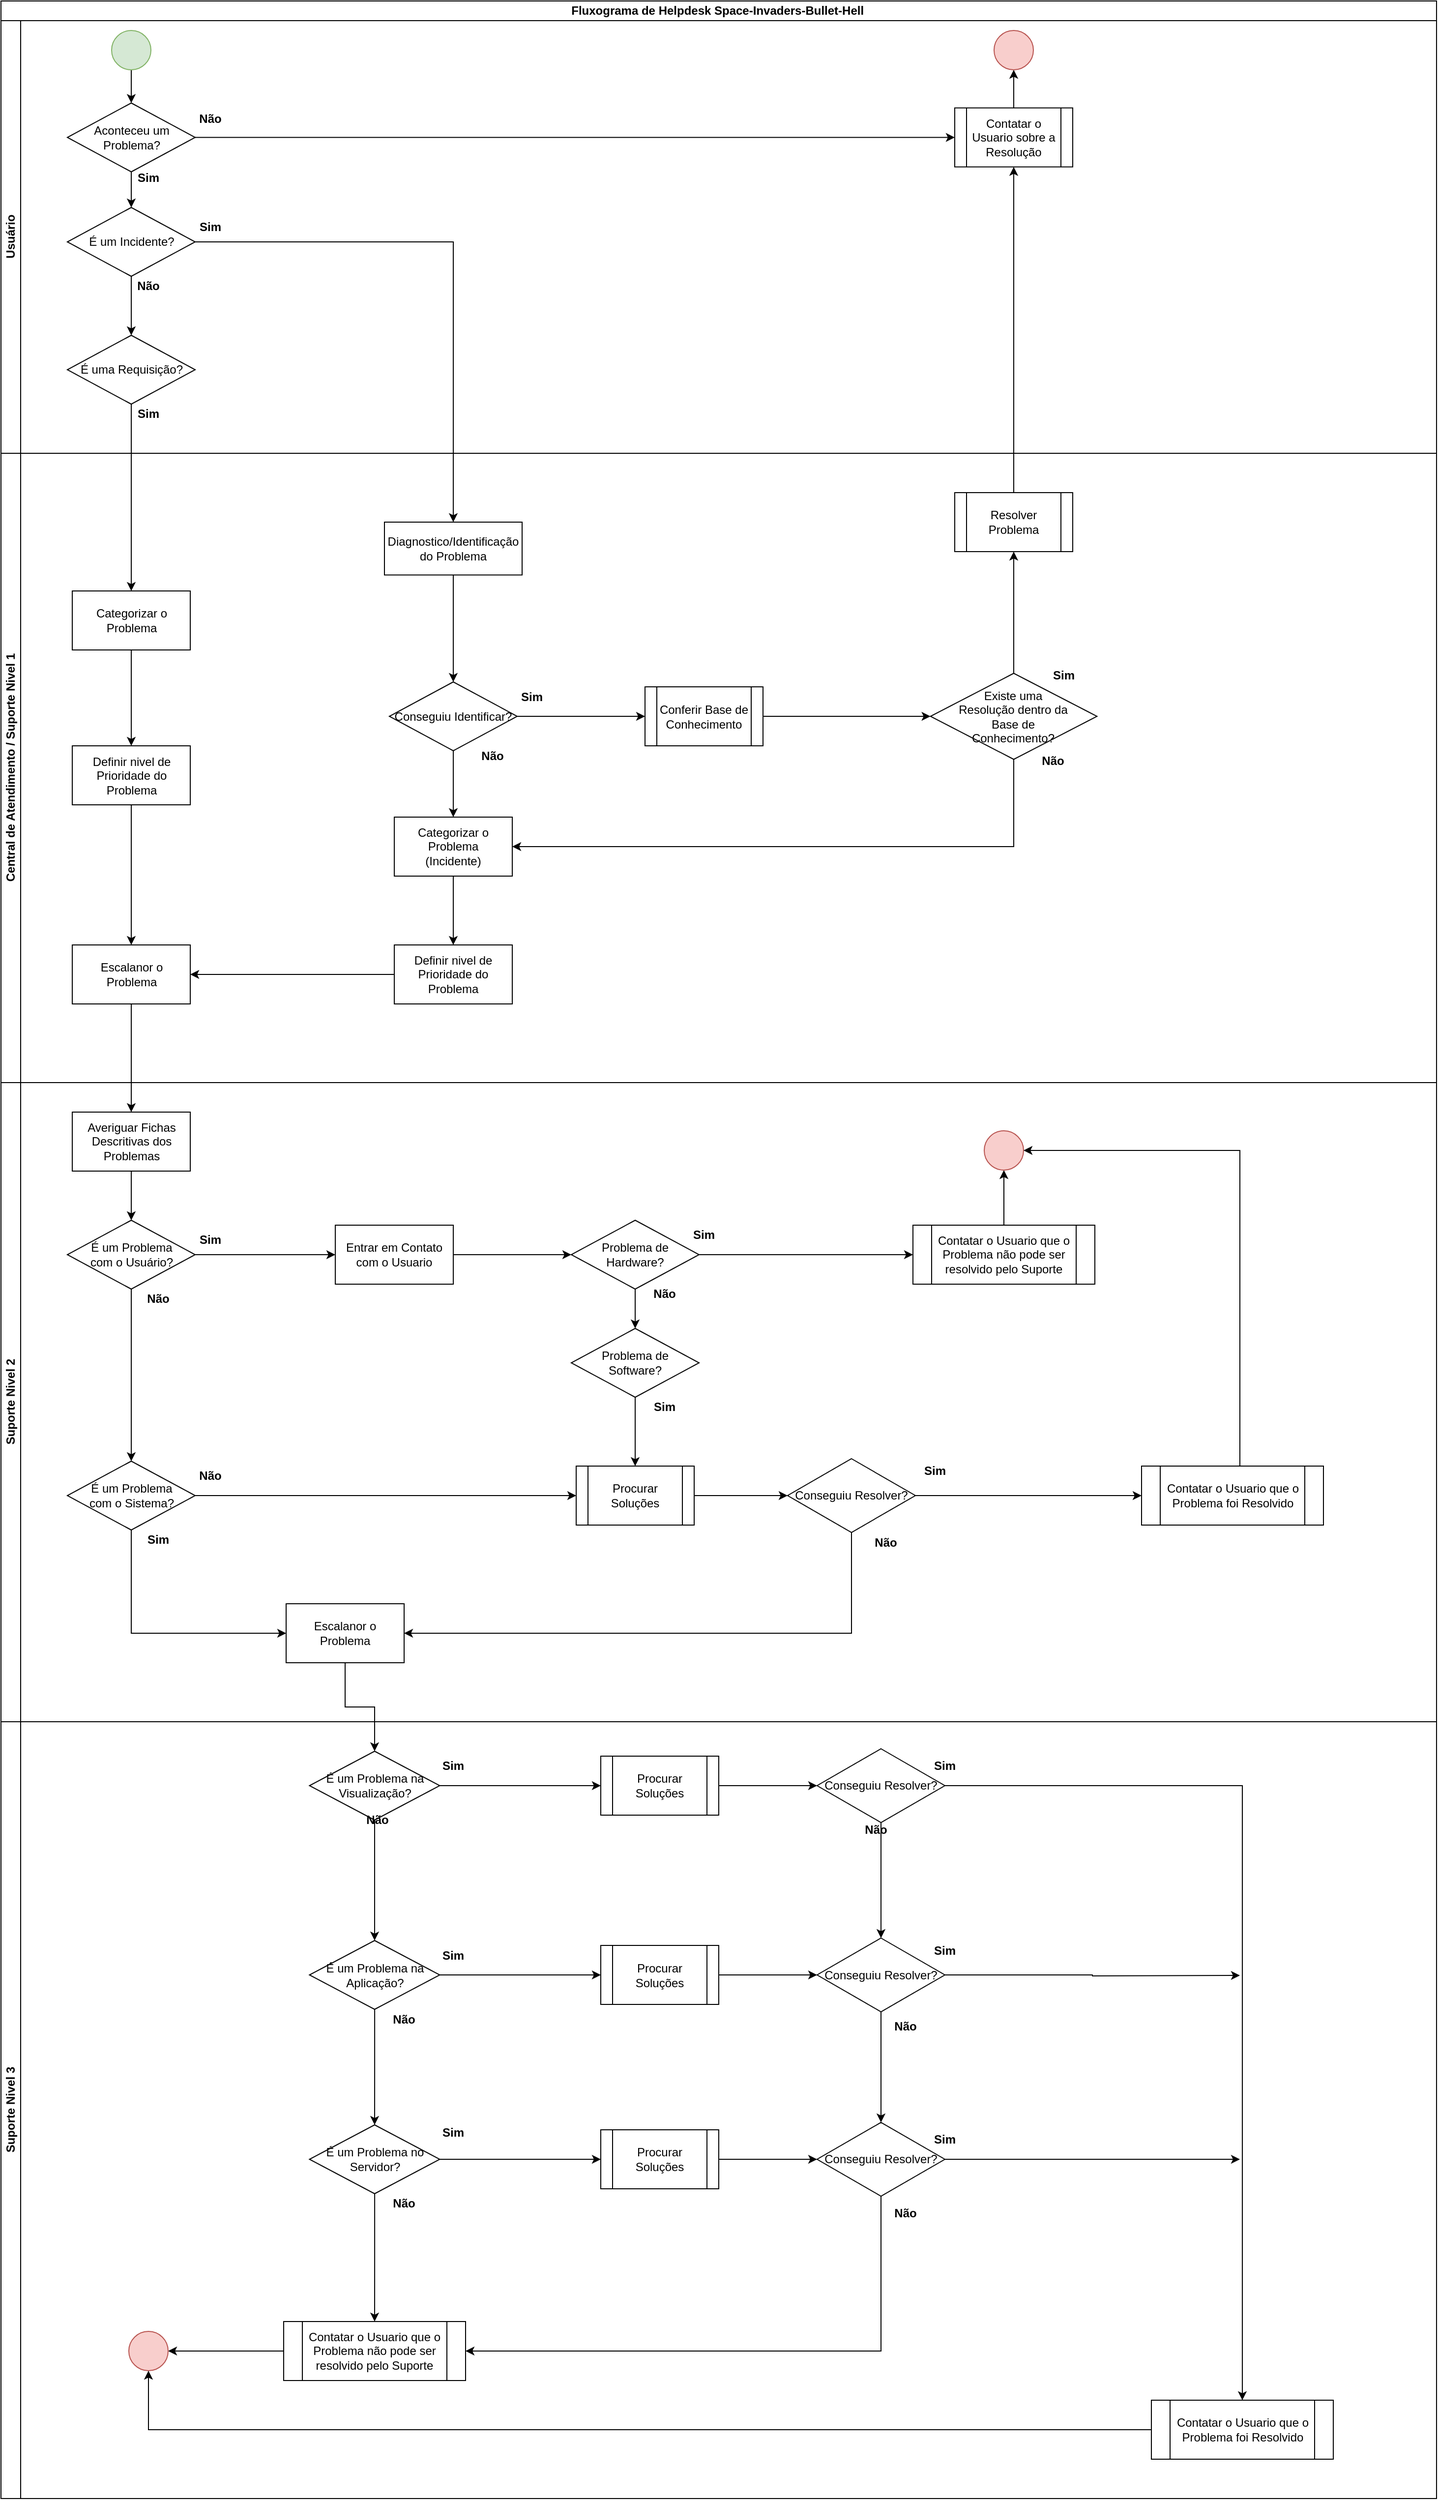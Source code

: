 <mxfile version="14.6.13" type="github">
  <diagram id="Ul5Ot3bxFoBOUtaAG98L" name="Page-1">
    <mxGraphModel dx="1942" dy="984" grid="1" gridSize="10" guides="1" tooltips="1" connect="1" arrows="1" fold="1" page="1" pageScale="1" pageWidth="827" pageHeight="1169" math="0" shadow="0">
      <root>
        <mxCell id="0" />
        <mxCell id="1" parent="0" />
        <mxCell id="HW89lJfSW6W3XiBtcc8C-1" value="Fluxograma de Helpdesk Space-Invaders-Bullet-Hell&amp;nbsp;" style="swimlane;html=1;childLayout=stackLayout;resizeParent=1;resizeParentMax=0;horizontal=1;startSize=20;horizontalStack=0;" parent="1" vertex="1">
          <mxGeometry x="140" y="20" width="1460" height="1750" as="geometry" />
        </mxCell>
        <mxCell id="H0gLCjWkoF_0PNR6tfpx-77" style="edgeStyle=orthogonalEdgeStyle;rounded=0;orthogonalLoop=1;jettySize=auto;html=1;entryX=0.5;entryY=0;entryDx=0;entryDy=0;" edge="1" parent="HW89lJfSW6W3XiBtcc8C-1" source="H0gLCjWkoF_0PNR6tfpx-32" target="H0gLCjWkoF_0PNR6tfpx-42">
          <mxGeometry relative="1" as="geometry" />
        </mxCell>
        <mxCell id="H0gLCjWkoF_0PNR6tfpx-41" value="" style="edgeStyle=orthogonalEdgeStyle;rounded=0;orthogonalLoop=1;jettySize=auto;html=1;" edge="1" parent="HW89lJfSW6W3XiBtcc8C-1" source="H0gLCjWkoF_0PNR6tfpx-30" target="H0gLCjWkoF_0PNR6tfpx-40">
          <mxGeometry relative="1" as="geometry" />
        </mxCell>
        <mxCell id="H0gLCjWkoF_0PNR6tfpx-97" style="edgeStyle=orthogonalEdgeStyle;rounded=0;orthogonalLoop=1;jettySize=auto;html=1;entryX=0.5;entryY=0;entryDx=0;entryDy=0;" edge="1" parent="HW89lJfSW6W3XiBtcc8C-1" source="H0gLCjWkoF_0PNR6tfpx-94" target="H0gLCjWkoF_0PNR6tfpx-98">
          <mxGeometry relative="1" as="geometry">
            <mxPoint x="132.5" y="1180" as="targetPoint" />
          </mxGeometry>
        </mxCell>
        <mxCell id="HW89lJfSW6W3XiBtcc8C-2" value="Usuário" style="swimlane;html=1;startSize=20;horizontal=0;" parent="HW89lJfSW6W3XiBtcc8C-1" vertex="1">
          <mxGeometry y="20" width="1460" height="440" as="geometry">
            <mxRectangle y="20" width="860" height="20" as="alternateBounds" />
          </mxGeometry>
        </mxCell>
        <mxCell id="H0gLCjWkoF_0PNR6tfpx-22" value="&lt;b&gt;Não&lt;/b&gt;" style="text;html=1;strokeColor=none;fillColor=none;align=center;verticalAlign=middle;whiteSpace=wrap;rounded=0;" vertex="1" parent="HW89lJfSW6W3XiBtcc8C-2">
          <mxGeometry x="192.5" y="90" width="40" height="20" as="geometry" />
        </mxCell>
        <mxCell id="H0gLCjWkoF_0PNR6tfpx-26" value="&lt;b&gt;Sim&lt;/b&gt;" style="text;html=1;strokeColor=none;fillColor=none;align=center;verticalAlign=middle;whiteSpace=wrap;rounded=0;" vertex="1" parent="HW89lJfSW6W3XiBtcc8C-2">
          <mxGeometry x="130" y="150" width="40" height="20" as="geometry" />
        </mxCell>
        <mxCell id="H0gLCjWkoF_0PNR6tfpx-31" style="edgeStyle=orthogonalEdgeStyle;rounded=0;orthogonalLoop=1;jettySize=auto;html=1;entryX=0.5;entryY=0;entryDx=0;entryDy=0;" edge="1" parent="HW89lJfSW6W3XiBtcc8C-2" source="H0gLCjWkoF_0PNR6tfpx-28" target="H0gLCjWkoF_0PNR6tfpx-30">
          <mxGeometry relative="1" as="geometry" />
        </mxCell>
        <mxCell id="H0gLCjWkoF_0PNR6tfpx-100" style="edgeStyle=orthogonalEdgeStyle;rounded=0;orthogonalLoop=1;jettySize=auto;html=1;entryX=0;entryY=0.5;entryDx=0;entryDy=0;" edge="1" parent="HW89lJfSW6W3XiBtcc8C-2" source="H0gLCjWkoF_0PNR6tfpx-28" target="H0gLCjWkoF_0PNR6tfpx-99">
          <mxGeometry relative="1" as="geometry" />
        </mxCell>
        <mxCell id="H0gLCjWkoF_0PNR6tfpx-28" value="Aconteceu um Problema?" style="rhombus;whiteSpace=wrap;html=1;" vertex="1" parent="HW89lJfSW6W3XiBtcc8C-2">
          <mxGeometry x="67.5" y="83.75" width="130" height="70" as="geometry" />
        </mxCell>
        <mxCell id="H0gLCjWkoF_0PNR6tfpx-33" style="edgeStyle=orthogonalEdgeStyle;rounded=0;orthogonalLoop=1;jettySize=auto;html=1;entryX=0.5;entryY=0;entryDx=0;entryDy=0;" edge="1" parent="HW89lJfSW6W3XiBtcc8C-2" source="H0gLCjWkoF_0PNR6tfpx-30" target="H0gLCjWkoF_0PNR6tfpx-32">
          <mxGeometry relative="1" as="geometry" />
        </mxCell>
        <mxCell id="H0gLCjWkoF_0PNR6tfpx-30" value="É um Incidente?" style="rhombus;whiteSpace=wrap;html=1;" vertex="1" parent="HW89lJfSW6W3XiBtcc8C-2">
          <mxGeometry x="67.5" y="190" width="130" height="70" as="geometry" />
        </mxCell>
        <mxCell id="H0gLCjWkoF_0PNR6tfpx-32" value="É uma Requisição?" style="rhombus;whiteSpace=wrap;html=1;" vertex="1" parent="HW89lJfSW6W3XiBtcc8C-2">
          <mxGeometry x="67.5" y="320" width="130" height="70" as="geometry" />
        </mxCell>
        <mxCell id="H0gLCjWkoF_0PNR6tfpx-44" value="&lt;b&gt;Sim&lt;/b&gt;" style="text;html=1;strokeColor=none;fillColor=none;align=center;verticalAlign=middle;whiteSpace=wrap;rounded=0;" vertex="1" parent="HW89lJfSW6W3XiBtcc8C-2">
          <mxGeometry x="192.5" y="200" width="40" height="20" as="geometry" />
        </mxCell>
        <mxCell id="H0gLCjWkoF_0PNR6tfpx-60" value="&lt;b&gt;Sim&lt;/b&gt;" style="text;html=1;strokeColor=none;fillColor=none;align=center;verticalAlign=middle;whiteSpace=wrap;rounded=0;" vertex="1" parent="HW89lJfSW6W3XiBtcc8C-2">
          <mxGeometry x="130" y="390" width="40" height="20" as="geometry" />
        </mxCell>
        <mxCell id="H0gLCjWkoF_0PNR6tfpx-61" value="&lt;b&gt;Não&lt;/b&gt;" style="text;html=1;strokeColor=none;fillColor=none;align=center;verticalAlign=middle;whiteSpace=wrap;rounded=0;" vertex="1" parent="HW89lJfSW6W3XiBtcc8C-2">
          <mxGeometry x="130" y="260" width="40" height="20" as="geometry" />
        </mxCell>
        <mxCell id="H0gLCjWkoF_0PNR6tfpx-183" style="edgeStyle=orthogonalEdgeStyle;rounded=0;orthogonalLoop=1;jettySize=auto;html=1;entryX=0.5;entryY=1;entryDx=0;entryDy=0;" edge="1" parent="HW89lJfSW6W3XiBtcc8C-2" source="H0gLCjWkoF_0PNR6tfpx-99" target="H0gLCjWkoF_0PNR6tfpx-107">
          <mxGeometry relative="1" as="geometry" />
        </mxCell>
        <mxCell id="H0gLCjWkoF_0PNR6tfpx-99" value="Contatar o Usuario sobre a Resolução" style="shape=process;whiteSpace=wrap;html=1;backgroundOutline=1;" vertex="1" parent="HW89lJfSW6W3XiBtcc8C-2">
          <mxGeometry x="970" y="88.75" width="120" height="60" as="geometry" />
        </mxCell>
        <mxCell id="H0gLCjWkoF_0PNR6tfpx-106" style="edgeStyle=orthogonalEdgeStyle;rounded=0;orthogonalLoop=1;jettySize=auto;html=1;entryX=0.5;entryY=0;entryDx=0;entryDy=0;" edge="1" parent="HW89lJfSW6W3XiBtcc8C-2" source="H0gLCjWkoF_0PNR6tfpx-105" target="H0gLCjWkoF_0PNR6tfpx-28">
          <mxGeometry relative="1" as="geometry" />
        </mxCell>
        <mxCell id="H0gLCjWkoF_0PNR6tfpx-105" value="" style="ellipse;whiteSpace=wrap;html=1;aspect=fixed;fillColor=#d5e8d4;strokeColor=#82b366;" vertex="1" parent="HW89lJfSW6W3XiBtcc8C-2">
          <mxGeometry x="112.5" y="10" width="40" height="40" as="geometry" />
        </mxCell>
        <mxCell id="H0gLCjWkoF_0PNR6tfpx-107" value="" style="ellipse;whiteSpace=wrap;html=1;aspect=fixed;fillColor=#f8cecc;strokeColor=#b85450;" vertex="1" parent="HW89lJfSW6W3XiBtcc8C-2">
          <mxGeometry x="1010" y="10" width="40" height="40" as="geometry" />
        </mxCell>
        <mxCell id="HW89lJfSW6W3XiBtcc8C-3" value="Central de Atendimento / Suporte Nivel 1" style="swimlane;html=1;startSize=20;horizontal=0;" parent="HW89lJfSW6W3XiBtcc8C-1" vertex="1">
          <mxGeometry y="460" width="1460" height="640" as="geometry" />
        </mxCell>
        <mxCell id="H0gLCjWkoF_0PNR6tfpx-87" style="edgeStyle=orthogonalEdgeStyle;rounded=0;orthogonalLoop=1;jettySize=auto;html=1;entryX=0.5;entryY=0;entryDx=0;entryDy=0;" edge="1" parent="HW89lJfSW6W3XiBtcc8C-3" source="H0gLCjWkoF_0PNR6tfpx-65" target="H0gLCjWkoF_0PNR6tfpx-86">
          <mxGeometry relative="1" as="geometry" />
        </mxCell>
        <mxCell id="H0gLCjWkoF_0PNR6tfpx-65" value="Conseguiu Identificar?" style="rhombus;whiteSpace=wrap;html=1;" vertex="1" parent="HW89lJfSW6W3XiBtcc8C-3">
          <mxGeometry x="395" y="232.5" width="130" height="70" as="geometry" />
        </mxCell>
        <mxCell id="H0gLCjWkoF_0PNR6tfpx-42" value="Categorizar o Problema&lt;br&gt;" style="whiteSpace=wrap;html=1;" vertex="1" parent="HW89lJfSW6W3XiBtcc8C-3">
          <mxGeometry x="72.5" y="140" width="120" height="60" as="geometry" />
        </mxCell>
        <mxCell id="H0gLCjWkoF_0PNR6tfpx-79" style="edgeStyle=orthogonalEdgeStyle;rounded=0;orthogonalLoop=1;jettySize=auto;html=1;entryX=0.5;entryY=0;entryDx=0;entryDy=0;" edge="1" parent="HW89lJfSW6W3XiBtcc8C-3" source="H0gLCjWkoF_0PNR6tfpx-40" target="H0gLCjWkoF_0PNR6tfpx-65">
          <mxGeometry relative="1" as="geometry" />
        </mxCell>
        <mxCell id="H0gLCjWkoF_0PNR6tfpx-40" value="Diagnostico/Identificação do Problema&lt;br&gt;" style="whiteSpace=wrap;html=1;" vertex="1" parent="HW89lJfSW6W3XiBtcc8C-3">
          <mxGeometry x="390" y="70" width="140" height="53.75" as="geometry" />
        </mxCell>
        <mxCell id="H0gLCjWkoF_0PNR6tfpx-83" style="edgeStyle=orthogonalEdgeStyle;rounded=0;orthogonalLoop=1;jettySize=auto;html=1;entryX=0.5;entryY=1;entryDx=0;entryDy=0;" edge="1" parent="HW89lJfSW6W3XiBtcc8C-3" source="H0gLCjWkoF_0PNR6tfpx-73" target="H0gLCjWkoF_0PNR6tfpx-81">
          <mxGeometry relative="1" as="geometry" />
        </mxCell>
        <mxCell id="H0gLCjWkoF_0PNR6tfpx-263" style="edgeStyle=orthogonalEdgeStyle;rounded=0;orthogonalLoop=1;jettySize=auto;html=1;entryX=1;entryY=0.5;entryDx=0;entryDy=0;" edge="1" parent="HW89lJfSW6W3XiBtcc8C-3" source="H0gLCjWkoF_0PNR6tfpx-73" target="H0gLCjWkoF_0PNR6tfpx-86">
          <mxGeometry relative="1" as="geometry">
            <Array as="points">
              <mxPoint x="1030" y="400" />
            </Array>
          </mxGeometry>
        </mxCell>
        <mxCell id="H0gLCjWkoF_0PNR6tfpx-73" value="Existe uma &lt;br&gt;Resolução dentro da&lt;br&gt;Base de &lt;br&gt;Conhecimento?" style="rhombus;whiteSpace=wrap;html=1;" vertex="1" parent="HW89lJfSW6W3XiBtcc8C-3">
          <mxGeometry x="945.32" y="223.75" width="169.37" height="87.5" as="geometry" />
        </mxCell>
        <mxCell id="H0gLCjWkoF_0PNR6tfpx-80" style="edgeStyle=orthogonalEdgeStyle;rounded=0;orthogonalLoop=1;jettySize=auto;html=1;entryX=0;entryY=0.5;entryDx=0;entryDy=0;" edge="1" parent="HW89lJfSW6W3XiBtcc8C-3" source="H0gLCjWkoF_0PNR6tfpx-71" target="H0gLCjWkoF_0PNR6tfpx-73">
          <mxGeometry relative="1" as="geometry" />
        </mxCell>
        <mxCell id="H0gLCjWkoF_0PNR6tfpx-71" value="Conferir Base de Conhecimento" style="shape=process;whiteSpace=wrap;html=1;backgroundOutline=1;" vertex="1" parent="HW89lJfSW6W3XiBtcc8C-3">
          <mxGeometry x="655" y="237.5" width="120" height="60" as="geometry" />
        </mxCell>
        <mxCell id="H0gLCjWkoF_0PNR6tfpx-68" style="edgeStyle=orthogonalEdgeStyle;rounded=0;orthogonalLoop=1;jettySize=auto;html=1;entryX=0;entryY=0.5;entryDx=0;entryDy=0;" edge="1" parent="HW89lJfSW6W3XiBtcc8C-3" source="H0gLCjWkoF_0PNR6tfpx-65" target="H0gLCjWkoF_0PNR6tfpx-71">
          <mxGeometry relative="1" as="geometry">
            <mxPoint x="690" y="-235" as="targetPoint" />
          </mxGeometry>
        </mxCell>
        <mxCell id="H0gLCjWkoF_0PNR6tfpx-75" value="&lt;b&gt;Sim&lt;/b&gt;" style="text;html=1;strokeColor=none;fillColor=none;align=center;verticalAlign=middle;whiteSpace=wrap;rounded=0;" vertex="1" parent="HW89lJfSW6W3XiBtcc8C-3">
          <mxGeometry x="1061" y="216.25" width="40" height="20" as="geometry" />
        </mxCell>
        <mxCell id="H0gLCjWkoF_0PNR6tfpx-67" value="&lt;b&gt;Não&lt;/b&gt;" style="text;html=1;strokeColor=none;fillColor=none;align=center;verticalAlign=middle;whiteSpace=wrap;rounded=0;" vertex="1" parent="HW89lJfSW6W3XiBtcc8C-3">
          <mxGeometry x="480" y="297.5" width="40" height="20" as="geometry" />
        </mxCell>
        <mxCell id="H0gLCjWkoF_0PNR6tfpx-66" value="&lt;b&gt;Sim&lt;/b&gt;" style="text;html=1;strokeColor=none;fillColor=none;align=center;verticalAlign=middle;whiteSpace=wrap;rounded=0;" vertex="1" parent="HW89lJfSW6W3XiBtcc8C-3">
          <mxGeometry x="520" y="237.5" width="40" height="20" as="geometry" />
        </mxCell>
        <mxCell id="H0gLCjWkoF_0PNR6tfpx-81" value="Resolver Problema" style="shape=process;whiteSpace=wrap;html=1;backgroundOutline=1;" vertex="1" parent="HW89lJfSW6W3XiBtcc8C-3">
          <mxGeometry x="970" y="40" width="120" height="60" as="geometry" />
        </mxCell>
        <mxCell id="H0gLCjWkoF_0PNR6tfpx-93" style="edgeStyle=orthogonalEdgeStyle;rounded=0;orthogonalLoop=1;jettySize=auto;html=1;entryX=0.5;entryY=0;entryDx=0;entryDy=0;" edge="1" parent="HW89lJfSW6W3XiBtcc8C-3" source="H0gLCjWkoF_0PNR6tfpx-86" target="H0gLCjWkoF_0PNR6tfpx-92">
          <mxGeometry relative="1" as="geometry" />
        </mxCell>
        <mxCell id="H0gLCjWkoF_0PNR6tfpx-86" value="Categorizar o Problema&lt;br&gt;(Incidente)" style="whiteSpace=wrap;html=1;" vertex="1" parent="HW89lJfSW6W3XiBtcc8C-3">
          <mxGeometry x="400" y="370" width="120" height="60" as="geometry" />
        </mxCell>
        <mxCell id="H0gLCjWkoF_0PNR6tfpx-89" value="&lt;b&gt;Não&lt;/b&gt;" style="text;html=1;strokeColor=none;fillColor=none;align=center;verticalAlign=middle;whiteSpace=wrap;rounded=0;" vertex="1" parent="HW89lJfSW6W3XiBtcc8C-3">
          <mxGeometry x="1050" y="302.5" width="40" height="20" as="geometry" />
        </mxCell>
        <mxCell id="H0gLCjWkoF_0PNR6tfpx-96" style="edgeStyle=orthogonalEdgeStyle;rounded=0;orthogonalLoop=1;jettySize=auto;html=1;entryX=1;entryY=0.5;entryDx=0;entryDy=0;" edge="1" parent="HW89lJfSW6W3XiBtcc8C-3" source="H0gLCjWkoF_0PNR6tfpx-92" target="H0gLCjWkoF_0PNR6tfpx-94">
          <mxGeometry relative="1" as="geometry" />
        </mxCell>
        <mxCell id="H0gLCjWkoF_0PNR6tfpx-92" value="Definir nivel de Prioridade do Problema" style="whiteSpace=wrap;html=1;" vertex="1" parent="HW89lJfSW6W3XiBtcc8C-3">
          <mxGeometry x="400" y="500" width="120" height="60" as="geometry" />
        </mxCell>
        <mxCell id="H0gLCjWkoF_0PNR6tfpx-94" value="Escalanor o Problema" style="whiteSpace=wrap;html=1;" vertex="1" parent="HW89lJfSW6W3XiBtcc8C-3">
          <mxGeometry x="72.5" y="500" width="120" height="60" as="geometry" />
        </mxCell>
        <mxCell id="H0gLCjWkoF_0PNR6tfpx-90" value="Definir nivel de Prioridade do Problema" style="whiteSpace=wrap;html=1;" vertex="1" parent="HW89lJfSW6W3XiBtcc8C-3">
          <mxGeometry x="72.5" y="297.5" width="120" height="60" as="geometry" />
        </mxCell>
        <mxCell id="H0gLCjWkoF_0PNR6tfpx-91" value="" style="edgeStyle=orthogonalEdgeStyle;rounded=0;orthogonalLoop=1;jettySize=auto;html=1;" edge="1" parent="HW89lJfSW6W3XiBtcc8C-3" source="H0gLCjWkoF_0PNR6tfpx-42" target="H0gLCjWkoF_0PNR6tfpx-90">
          <mxGeometry relative="1" as="geometry" />
        </mxCell>
        <mxCell id="H0gLCjWkoF_0PNR6tfpx-95" style="edgeStyle=orthogonalEdgeStyle;rounded=0;orthogonalLoop=1;jettySize=auto;html=1;entryX=0.5;entryY=0;entryDx=0;entryDy=0;" edge="1" parent="HW89lJfSW6W3XiBtcc8C-3" source="H0gLCjWkoF_0PNR6tfpx-90" target="H0gLCjWkoF_0PNR6tfpx-94">
          <mxGeometry relative="1" as="geometry" />
        </mxCell>
        <mxCell id="HW89lJfSW6W3XiBtcc8C-4" value="Suporte Nivel 2" style="swimlane;html=1;startSize=20;horizontal=0;" parent="HW89lJfSW6W3XiBtcc8C-1" vertex="1">
          <mxGeometry y="1100" width="1460" height="650" as="geometry" />
        </mxCell>
        <mxCell id="H0gLCjWkoF_0PNR6tfpx-109" style="edgeStyle=orthogonalEdgeStyle;rounded=0;orthogonalLoop=1;jettySize=auto;html=1;entryX=0.5;entryY=0;entryDx=0;entryDy=0;" edge="1" parent="HW89lJfSW6W3XiBtcc8C-4" source="H0gLCjWkoF_0PNR6tfpx-98" target="H0gLCjWkoF_0PNR6tfpx-108">
          <mxGeometry relative="1" as="geometry" />
        </mxCell>
        <mxCell id="H0gLCjWkoF_0PNR6tfpx-98" value="Averiguar Fichas Descritivas dos Problemas" style="whiteSpace=wrap;html=1;" vertex="1" parent="HW89lJfSW6W3XiBtcc8C-4">
          <mxGeometry x="72.5" y="30" width="120" height="60" as="geometry" />
        </mxCell>
        <mxCell id="H0gLCjWkoF_0PNR6tfpx-111" style="edgeStyle=orthogonalEdgeStyle;rounded=0;orthogonalLoop=1;jettySize=auto;html=1;" edge="1" parent="HW89lJfSW6W3XiBtcc8C-4" source="H0gLCjWkoF_0PNR6tfpx-108" target="H0gLCjWkoF_0PNR6tfpx-110">
          <mxGeometry relative="1" as="geometry" />
        </mxCell>
        <mxCell id="H0gLCjWkoF_0PNR6tfpx-108" value="É um Problema &lt;br&gt;com o Usuário?" style="rhombus;whiteSpace=wrap;html=1;" vertex="1" parent="HW89lJfSW6W3XiBtcc8C-4">
          <mxGeometry x="67.5" y="140" width="130" height="70" as="geometry" />
        </mxCell>
        <mxCell id="H0gLCjWkoF_0PNR6tfpx-164" style="edgeStyle=orthogonalEdgeStyle;rounded=0;orthogonalLoop=1;jettySize=auto;html=1;entryX=0;entryY=0.5;entryDx=0;entryDy=0;" edge="1" parent="HW89lJfSW6W3XiBtcc8C-4" source="H0gLCjWkoF_0PNR6tfpx-110" target="H0gLCjWkoF_0PNR6tfpx-159">
          <mxGeometry relative="1" as="geometry">
            <Array as="points">
              <mxPoint x="133" y="560" />
            </Array>
          </mxGeometry>
        </mxCell>
        <mxCell id="H0gLCjWkoF_0PNR6tfpx-165" style="edgeStyle=orthogonalEdgeStyle;rounded=0;orthogonalLoop=1;jettySize=auto;html=1;entryX=0;entryY=0.5;entryDx=0;entryDy=0;" edge="1" parent="HW89lJfSW6W3XiBtcc8C-4" source="H0gLCjWkoF_0PNR6tfpx-110" target="H0gLCjWkoF_0PNR6tfpx-152">
          <mxGeometry relative="1" as="geometry" />
        </mxCell>
        <mxCell id="H0gLCjWkoF_0PNR6tfpx-110" value="É um Problema &lt;br&gt;com o Sistema?" style="rhombus;whiteSpace=wrap;html=1;" vertex="1" parent="HW89lJfSW6W3XiBtcc8C-4">
          <mxGeometry x="67.5" y="385" width="130" height="70" as="geometry" />
        </mxCell>
        <mxCell id="H0gLCjWkoF_0PNR6tfpx-112" value="&lt;b&gt;Não&lt;/b&gt;" style="text;html=1;strokeColor=none;fillColor=none;align=center;verticalAlign=middle;whiteSpace=wrap;rounded=0;" vertex="1" parent="HW89lJfSW6W3XiBtcc8C-4">
          <mxGeometry x="140" y="210" width="40" height="20" as="geometry" />
        </mxCell>
        <mxCell id="H0gLCjWkoF_0PNR6tfpx-115" value="&lt;b&gt;Sim&lt;/b&gt;" style="text;html=1;strokeColor=none;fillColor=none;align=center;verticalAlign=middle;whiteSpace=wrap;rounded=0;" vertex="1" parent="HW89lJfSW6W3XiBtcc8C-4">
          <mxGeometry x="192.5" y="150" width="40" height="20" as="geometry" />
        </mxCell>
        <mxCell id="H0gLCjWkoF_0PNR6tfpx-147" style="edgeStyle=orthogonalEdgeStyle;rounded=0;orthogonalLoop=1;jettySize=auto;html=1;" edge="1" parent="HW89lJfSW6W3XiBtcc8C-4" source="H0gLCjWkoF_0PNR6tfpx-123" target="H0gLCjWkoF_0PNR6tfpx-146">
          <mxGeometry relative="1" as="geometry" />
        </mxCell>
        <mxCell id="H0gLCjWkoF_0PNR6tfpx-123" value="Problema de Hardware?" style="rhombus;whiteSpace=wrap;html=1;" vertex="1" parent="HW89lJfSW6W3XiBtcc8C-4">
          <mxGeometry x="580" y="140" width="130" height="70" as="geometry" />
        </mxCell>
        <mxCell id="H0gLCjWkoF_0PNR6tfpx-137" value="&lt;b&gt;Sim&lt;/b&gt;" style="text;html=1;strokeColor=none;fillColor=none;align=center;verticalAlign=middle;whiteSpace=wrap;rounded=0;" vertex="1" parent="HW89lJfSW6W3XiBtcc8C-4">
          <mxGeometry x="695" y="145" width="40" height="20" as="geometry" />
        </mxCell>
        <mxCell id="H0gLCjWkoF_0PNR6tfpx-138" style="edgeStyle=orthogonalEdgeStyle;rounded=0;orthogonalLoop=1;jettySize=auto;html=1;entryX=0;entryY=0.5;entryDx=0;entryDy=0;" edge="1" parent="HW89lJfSW6W3XiBtcc8C-4" source="H0gLCjWkoF_0PNR6tfpx-123" target="H0gLCjWkoF_0PNR6tfpx-140">
          <mxGeometry relative="1" as="geometry">
            <mxPoint x="650.0" y="175.0" as="targetPoint" />
          </mxGeometry>
        </mxCell>
        <mxCell id="H0gLCjWkoF_0PNR6tfpx-179" style="edgeStyle=orthogonalEdgeStyle;rounded=0;orthogonalLoop=1;jettySize=auto;html=1;entryX=0.5;entryY=1;entryDx=0;entryDy=0;" edge="1" parent="HW89lJfSW6W3XiBtcc8C-4" source="H0gLCjWkoF_0PNR6tfpx-140" target="H0gLCjWkoF_0PNR6tfpx-142">
          <mxGeometry relative="1" as="geometry" />
        </mxCell>
        <mxCell id="H0gLCjWkoF_0PNR6tfpx-140" value="&lt;span&gt;Contatar o Usuario que o Problema não pode ser resolvido pelo Suporte&lt;/span&gt;" style="shape=process;whiteSpace=wrap;html=1;backgroundOutline=1;" vertex="1" parent="HW89lJfSW6W3XiBtcc8C-4">
          <mxGeometry x="927.5" y="145" width="185" height="60" as="geometry" />
        </mxCell>
        <mxCell id="H0gLCjWkoF_0PNR6tfpx-142" value="" style="ellipse;whiteSpace=wrap;html=1;aspect=fixed;fillColor=#f8cecc;strokeColor=#b85450;" vertex="1" parent="HW89lJfSW6W3XiBtcc8C-4">
          <mxGeometry x="1000" y="49" width="40" height="40" as="geometry" />
        </mxCell>
        <mxCell id="H0gLCjWkoF_0PNR6tfpx-153" style="edgeStyle=orthogonalEdgeStyle;rounded=0;orthogonalLoop=1;jettySize=auto;html=1;" edge="1" parent="HW89lJfSW6W3XiBtcc8C-4" source="H0gLCjWkoF_0PNR6tfpx-146" target="H0gLCjWkoF_0PNR6tfpx-152">
          <mxGeometry relative="1" as="geometry" />
        </mxCell>
        <mxCell id="H0gLCjWkoF_0PNR6tfpx-146" value="Problema de &lt;br&gt;Software?" style="rhombus;whiteSpace=wrap;html=1;" vertex="1" parent="HW89lJfSW6W3XiBtcc8C-4">
          <mxGeometry x="580" y="250" width="130" height="70" as="geometry" />
        </mxCell>
        <mxCell id="H0gLCjWkoF_0PNR6tfpx-148" value="&lt;b&gt;Não&lt;/b&gt;" style="text;html=1;strokeColor=none;fillColor=none;align=center;verticalAlign=middle;whiteSpace=wrap;rounded=0;" vertex="1" parent="HW89lJfSW6W3XiBtcc8C-4">
          <mxGeometry x="655" y="205" width="40" height="20" as="geometry" />
        </mxCell>
        <mxCell id="H0gLCjWkoF_0PNR6tfpx-149" value="&lt;b&gt;Sim&lt;/b&gt;" style="text;html=1;strokeColor=none;fillColor=none;align=center;verticalAlign=middle;whiteSpace=wrap;rounded=0;" vertex="1" parent="HW89lJfSW6W3XiBtcc8C-4">
          <mxGeometry x="655" y="320" width="40" height="20" as="geometry" />
        </mxCell>
        <mxCell id="H0gLCjWkoF_0PNR6tfpx-155" style="edgeStyle=orthogonalEdgeStyle;rounded=0;orthogonalLoop=1;jettySize=auto;html=1;entryX=0;entryY=0.5;entryDx=0;entryDy=0;" edge="1" parent="HW89lJfSW6W3XiBtcc8C-4" source="H0gLCjWkoF_0PNR6tfpx-152" target="H0gLCjWkoF_0PNR6tfpx-154">
          <mxGeometry relative="1" as="geometry" />
        </mxCell>
        <mxCell id="H0gLCjWkoF_0PNR6tfpx-152" value="Procurar Soluções" style="shape=process;whiteSpace=wrap;html=1;backgroundOutline=1;" vertex="1" parent="HW89lJfSW6W3XiBtcc8C-4">
          <mxGeometry x="585" y="390" width="120" height="60" as="geometry" />
        </mxCell>
        <mxCell id="H0gLCjWkoF_0PNR6tfpx-161" style="edgeStyle=orthogonalEdgeStyle;rounded=0;orthogonalLoop=1;jettySize=auto;html=1;entryX=1;entryY=0.5;entryDx=0;entryDy=0;" edge="1" parent="HW89lJfSW6W3XiBtcc8C-4" source="H0gLCjWkoF_0PNR6tfpx-154" target="H0gLCjWkoF_0PNR6tfpx-159">
          <mxGeometry relative="1" as="geometry">
            <Array as="points">
              <mxPoint x="865" y="560" />
            </Array>
          </mxGeometry>
        </mxCell>
        <mxCell id="H0gLCjWkoF_0PNR6tfpx-265" style="edgeStyle=orthogonalEdgeStyle;rounded=0;orthogonalLoop=1;jettySize=auto;html=1;entryX=0;entryY=0.5;entryDx=0;entryDy=0;" edge="1" parent="HW89lJfSW6W3XiBtcc8C-4" source="H0gLCjWkoF_0PNR6tfpx-154" target="H0gLCjWkoF_0PNR6tfpx-264">
          <mxGeometry relative="1" as="geometry" />
        </mxCell>
        <mxCell id="H0gLCjWkoF_0PNR6tfpx-154" value="Conseguiu Resolver?" style="rhombus;whiteSpace=wrap;html=1;" vertex="1" parent="HW89lJfSW6W3XiBtcc8C-4">
          <mxGeometry x="800" y="382.5" width="130" height="75" as="geometry" />
        </mxCell>
        <mxCell id="H0gLCjWkoF_0PNR6tfpx-156" value="&lt;b&gt;Não&lt;/b&gt;" style="text;html=1;strokeColor=none;fillColor=none;align=center;verticalAlign=middle;whiteSpace=wrap;rounded=0;" vertex="1" parent="HW89lJfSW6W3XiBtcc8C-4">
          <mxGeometry x="880" y="457.5" width="40" height="20" as="geometry" />
        </mxCell>
        <mxCell id="H0gLCjWkoF_0PNR6tfpx-157" value="&lt;b&gt;Sim&lt;/b&gt;" style="text;html=1;strokeColor=none;fillColor=none;align=center;verticalAlign=middle;whiteSpace=wrap;rounded=0;" vertex="1" parent="HW89lJfSW6W3XiBtcc8C-4">
          <mxGeometry x="930" y="385" width="40" height="20" as="geometry" />
        </mxCell>
        <mxCell id="H0gLCjWkoF_0PNR6tfpx-159" value="Escalanor o Problema" style="whiteSpace=wrap;html=1;" vertex="1" parent="HW89lJfSW6W3XiBtcc8C-4">
          <mxGeometry x="290" y="530" width="120" height="60" as="geometry" />
        </mxCell>
        <mxCell id="H0gLCjWkoF_0PNR6tfpx-163" value="&lt;b&gt;Sim&lt;/b&gt;" style="text;html=1;strokeColor=none;fillColor=none;align=center;verticalAlign=middle;whiteSpace=wrap;rounded=0;" vertex="1" parent="HW89lJfSW6W3XiBtcc8C-4">
          <mxGeometry x="140" y="455" width="40" height="20" as="geometry" />
        </mxCell>
        <mxCell id="H0gLCjWkoF_0PNR6tfpx-166" value="&lt;b&gt;Não&lt;/b&gt;" style="text;html=1;strokeColor=none;fillColor=none;align=center;verticalAlign=middle;whiteSpace=wrap;rounded=0;" vertex="1" parent="HW89lJfSW6W3XiBtcc8C-4">
          <mxGeometry x="192.5" y="390" width="40" height="20" as="geometry" />
        </mxCell>
        <mxCell id="H0gLCjWkoF_0PNR6tfpx-113" value="Entrar em Contato&lt;br&gt;com o Usuario" style="whiteSpace=wrap;html=1;" vertex="1" parent="HW89lJfSW6W3XiBtcc8C-4">
          <mxGeometry x="340" y="145" width="120" height="60" as="geometry" />
        </mxCell>
        <mxCell id="H0gLCjWkoF_0PNR6tfpx-114" value="" style="edgeStyle=orthogonalEdgeStyle;rounded=0;orthogonalLoop=1;jettySize=auto;html=1;" edge="1" parent="HW89lJfSW6W3XiBtcc8C-4" source="H0gLCjWkoF_0PNR6tfpx-108" target="H0gLCjWkoF_0PNR6tfpx-113">
          <mxGeometry relative="1" as="geometry" />
        </mxCell>
        <mxCell id="H0gLCjWkoF_0PNR6tfpx-124" style="edgeStyle=orthogonalEdgeStyle;rounded=0;orthogonalLoop=1;jettySize=auto;html=1;entryX=0;entryY=0.5;entryDx=0;entryDy=0;" edge="1" parent="HW89lJfSW6W3XiBtcc8C-4" source="H0gLCjWkoF_0PNR6tfpx-113" target="H0gLCjWkoF_0PNR6tfpx-123">
          <mxGeometry relative="1" as="geometry" />
        </mxCell>
        <mxCell id="H0gLCjWkoF_0PNR6tfpx-266" style="edgeStyle=orthogonalEdgeStyle;rounded=0;orthogonalLoop=1;jettySize=auto;html=1;entryX=1;entryY=0.5;entryDx=0;entryDy=0;" edge="1" parent="HW89lJfSW6W3XiBtcc8C-4" source="H0gLCjWkoF_0PNR6tfpx-264" target="H0gLCjWkoF_0PNR6tfpx-142">
          <mxGeometry relative="1" as="geometry">
            <Array as="points">
              <mxPoint x="1260" y="69" />
            </Array>
          </mxGeometry>
        </mxCell>
        <mxCell id="H0gLCjWkoF_0PNR6tfpx-264" value="&lt;span&gt;Contatar o Usuario que o Problema foi Resolvido&lt;/span&gt;" style="shape=process;whiteSpace=wrap;html=1;backgroundOutline=1;" vertex="1" parent="HW89lJfSW6W3XiBtcc8C-4">
          <mxGeometry x="1160" y="390" width="185" height="60" as="geometry" />
        </mxCell>
        <mxCell id="H0gLCjWkoF_0PNR6tfpx-182" style="edgeStyle=orthogonalEdgeStyle;rounded=0;orthogonalLoop=1;jettySize=auto;html=1;entryX=0.5;entryY=1;entryDx=0;entryDy=0;" edge="1" parent="HW89lJfSW6W3XiBtcc8C-1" source="H0gLCjWkoF_0PNR6tfpx-81" target="H0gLCjWkoF_0PNR6tfpx-99">
          <mxGeometry relative="1" as="geometry" />
        </mxCell>
        <mxCell id="H0gLCjWkoF_0PNR6tfpx-1" value="Suporte Nivel 3" style="swimlane;html=1;startSize=20;horizontal=0;" vertex="1" parent="1">
          <mxGeometry x="140" y="1770" width="1460" height="790" as="geometry" />
        </mxCell>
        <mxCell id="H0gLCjWkoF_0PNR6tfpx-178" style="edgeStyle=orthogonalEdgeStyle;rounded=0;orthogonalLoop=1;jettySize=auto;html=1;entryX=0.5;entryY=0;entryDx=0;entryDy=0;" edge="1" parent="H0gLCjWkoF_0PNR6tfpx-1" source="H0gLCjWkoF_0PNR6tfpx-168" target="H0gLCjWkoF_0PNR6tfpx-204">
          <mxGeometry relative="1" as="geometry">
            <mxPoint x="380.0" y="410" as="targetPoint" />
          </mxGeometry>
        </mxCell>
        <mxCell id="H0gLCjWkoF_0PNR6tfpx-190" style="edgeStyle=orthogonalEdgeStyle;rounded=0;orthogonalLoop=1;jettySize=auto;html=1;entryX=0;entryY=0.5;entryDx=0;entryDy=0;" edge="1" parent="H0gLCjWkoF_0PNR6tfpx-1" source="H0gLCjWkoF_0PNR6tfpx-168" target="H0gLCjWkoF_0PNR6tfpx-188">
          <mxGeometry relative="1" as="geometry" />
        </mxCell>
        <mxCell id="H0gLCjWkoF_0PNR6tfpx-168" value="É um Problema no Servidor?" style="rhombus;whiteSpace=wrap;html=1;" vertex="1" parent="H0gLCjWkoF_0PNR6tfpx-1">
          <mxGeometry x="313.75" y="410" width="132.5" height="70" as="geometry" />
        </mxCell>
        <mxCell id="H0gLCjWkoF_0PNR6tfpx-173" style="edgeStyle=orthogonalEdgeStyle;rounded=0;orthogonalLoop=1;jettySize=auto;html=1;entryX=0.5;entryY=0;entryDx=0;entryDy=0;" edge="1" parent="H0gLCjWkoF_0PNR6tfpx-1" source="H0gLCjWkoF_0PNR6tfpx-169" target="H0gLCjWkoF_0PNR6tfpx-168">
          <mxGeometry relative="1" as="geometry" />
        </mxCell>
        <mxCell id="H0gLCjWkoF_0PNR6tfpx-189" style="edgeStyle=orthogonalEdgeStyle;rounded=0;orthogonalLoop=1;jettySize=auto;html=1;entryX=0;entryY=0.5;entryDx=0;entryDy=0;" edge="1" parent="H0gLCjWkoF_0PNR6tfpx-1" source="H0gLCjWkoF_0PNR6tfpx-169" target="H0gLCjWkoF_0PNR6tfpx-187">
          <mxGeometry relative="1" as="geometry" />
        </mxCell>
        <mxCell id="H0gLCjWkoF_0PNR6tfpx-169" value="É um Problema na Aplicação?" style="rhombus;whiteSpace=wrap;html=1;" vertex="1" parent="H0gLCjWkoF_0PNR6tfpx-1">
          <mxGeometry x="313.75" y="222.5" width="132.5" height="70" as="geometry" />
        </mxCell>
        <mxCell id="H0gLCjWkoF_0PNR6tfpx-172" style="edgeStyle=orthogonalEdgeStyle;rounded=0;orthogonalLoop=1;jettySize=auto;html=1;" edge="1" parent="H0gLCjWkoF_0PNR6tfpx-1" source="H0gLCjWkoF_0PNR6tfpx-170" target="H0gLCjWkoF_0PNR6tfpx-169">
          <mxGeometry relative="1" as="geometry" />
        </mxCell>
        <mxCell id="H0gLCjWkoF_0PNR6tfpx-170" value="É um Problema na Visualização?" style="rhombus;whiteSpace=wrap;html=1;" vertex="1" parent="H0gLCjWkoF_0PNR6tfpx-1">
          <mxGeometry x="313.75" y="30" width="132.5" height="70" as="geometry" />
        </mxCell>
        <mxCell id="H0gLCjWkoF_0PNR6tfpx-176" value="&lt;b&gt;Não&lt;/b&gt;" style="text;html=1;strokeColor=none;fillColor=none;align=center;verticalAlign=middle;whiteSpace=wrap;rounded=0;" vertex="1" parent="H0gLCjWkoF_0PNR6tfpx-1">
          <mxGeometry x="390" y="480" width="40" height="20" as="geometry" />
        </mxCell>
        <mxCell id="H0gLCjWkoF_0PNR6tfpx-184" style="edgeStyle=orthogonalEdgeStyle;rounded=0;orthogonalLoop=1;jettySize=auto;html=1;entryX=0;entryY=0.5;entryDx=0;entryDy=0;" edge="1" parent="H0gLCjWkoF_0PNR6tfpx-1" source="H0gLCjWkoF_0PNR6tfpx-170" target="H0gLCjWkoF_0PNR6tfpx-186">
          <mxGeometry relative="1" as="geometry">
            <mxPoint x="600" y="65" as="targetPoint" />
          </mxGeometry>
        </mxCell>
        <mxCell id="H0gLCjWkoF_0PNR6tfpx-193" style="edgeStyle=orthogonalEdgeStyle;rounded=0;orthogonalLoop=1;jettySize=auto;html=1;entryX=0;entryY=0.5;entryDx=0;entryDy=0;" edge="1" parent="H0gLCjWkoF_0PNR6tfpx-1" source="H0gLCjWkoF_0PNR6tfpx-186" target="H0gLCjWkoF_0PNR6tfpx-191">
          <mxGeometry relative="1" as="geometry" />
        </mxCell>
        <mxCell id="H0gLCjWkoF_0PNR6tfpx-186" value="Procurar Soluções" style="shape=process;whiteSpace=wrap;html=1;backgroundOutline=1;" vertex="1" parent="H0gLCjWkoF_0PNR6tfpx-1">
          <mxGeometry x="610" y="35" width="120" height="60" as="geometry" />
        </mxCell>
        <mxCell id="H0gLCjWkoF_0PNR6tfpx-195" style="edgeStyle=orthogonalEdgeStyle;rounded=0;orthogonalLoop=1;jettySize=auto;html=1;entryX=0;entryY=0.5;entryDx=0;entryDy=0;" edge="1" parent="H0gLCjWkoF_0PNR6tfpx-1" source="H0gLCjWkoF_0PNR6tfpx-187" target="H0gLCjWkoF_0PNR6tfpx-194">
          <mxGeometry relative="1" as="geometry" />
        </mxCell>
        <mxCell id="H0gLCjWkoF_0PNR6tfpx-187" value="Procurar Soluções" style="shape=process;whiteSpace=wrap;html=1;backgroundOutline=1;" vertex="1" parent="H0gLCjWkoF_0PNR6tfpx-1">
          <mxGeometry x="610" y="227.5" width="120" height="60" as="geometry" />
        </mxCell>
        <mxCell id="H0gLCjWkoF_0PNR6tfpx-197" style="edgeStyle=orthogonalEdgeStyle;rounded=0;orthogonalLoop=1;jettySize=auto;html=1;entryX=0;entryY=0.5;entryDx=0;entryDy=0;" edge="1" parent="H0gLCjWkoF_0PNR6tfpx-1" source="H0gLCjWkoF_0PNR6tfpx-188" target="H0gLCjWkoF_0PNR6tfpx-196">
          <mxGeometry relative="1" as="geometry" />
        </mxCell>
        <mxCell id="H0gLCjWkoF_0PNR6tfpx-188" value="Procurar Soluções" style="shape=process;whiteSpace=wrap;html=1;backgroundOutline=1;" vertex="1" parent="H0gLCjWkoF_0PNR6tfpx-1">
          <mxGeometry x="610" y="415" width="120" height="60" as="geometry" />
        </mxCell>
        <mxCell id="H0gLCjWkoF_0PNR6tfpx-212" style="edgeStyle=orthogonalEdgeStyle;rounded=0;orthogonalLoop=1;jettySize=auto;html=1;entryX=0.5;entryY=0;entryDx=0;entryDy=0;" edge="1" parent="H0gLCjWkoF_0PNR6tfpx-1" source="H0gLCjWkoF_0PNR6tfpx-191" target="H0gLCjWkoF_0PNR6tfpx-211">
          <mxGeometry relative="1" as="geometry" />
        </mxCell>
        <mxCell id="H0gLCjWkoF_0PNR6tfpx-216" style="edgeStyle=orthogonalEdgeStyle;rounded=0;orthogonalLoop=1;jettySize=auto;html=1;entryX=0.5;entryY=0;entryDx=0;entryDy=0;" edge="1" parent="H0gLCjWkoF_0PNR6tfpx-1" source="H0gLCjWkoF_0PNR6tfpx-191" target="H0gLCjWkoF_0PNR6tfpx-194">
          <mxGeometry relative="1" as="geometry" />
        </mxCell>
        <mxCell id="H0gLCjWkoF_0PNR6tfpx-191" value="Conseguiu Resolver?" style="rhombus;whiteSpace=wrap;html=1;" vertex="1" parent="H0gLCjWkoF_0PNR6tfpx-1">
          <mxGeometry x="830" y="27.5" width="130" height="75" as="geometry" />
        </mxCell>
        <mxCell id="H0gLCjWkoF_0PNR6tfpx-217" style="edgeStyle=orthogonalEdgeStyle;rounded=0;orthogonalLoop=1;jettySize=auto;html=1;entryX=0.5;entryY=0;entryDx=0;entryDy=0;" edge="1" parent="H0gLCjWkoF_0PNR6tfpx-1" source="H0gLCjWkoF_0PNR6tfpx-194" target="H0gLCjWkoF_0PNR6tfpx-196">
          <mxGeometry relative="1" as="geometry" />
        </mxCell>
        <mxCell id="H0gLCjWkoF_0PNR6tfpx-194" value="Conseguiu Resolver?" style="rhombus;whiteSpace=wrap;html=1;" vertex="1" parent="H0gLCjWkoF_0PNR6tfpx-1">
          <mxGeometry x="830" y="220" width="130" height="75" as="geometry" />
        </mxCell>
        <mxCell id="H0gLCjWkoF_0PNR6tfpx-221" style="edgeStyle=orthogonalEdgeStyle;rounded=0;orthogonalLoop=1;jettySize=auto;html=1;entryX=1;entryY=0.5;entryDx=0;entryDy=0;" edge="1" parent="H0gLCjWkoF_0PNR6tfpx-1" source="H0gLCjWkoF_0PNR6tfpx-196" target="H0gLCjWkoF_0PNR6tfpx-204">
          <mxGeometry relative="1" as="geometry">
            <Array as="points">
              <mxPoint x="895" y="640" />
            </Array>
          </mxGeometry>
        </mxCell>
        <mxCell id="H0gLCjWkoF_0PNR6tfpx-196" value="Conseguiu Resolver?" style="rhombus;whiteSpace=wrap;html=1;" vertex="1" parent="H0gLCjWkoF_0PNR6tfpx-1">
          <mxGeometry x="830" y="407.5" width="130" height="75" as="geometry" />
        </mxCell>
        <mxCell id="H0gLCjWkoF_0PNR6tfpx-198" value="&lt;b&gt;Sim&lt;/b&gt;" style="text;html=1;strokeColor=none;fillColor=none;align=center;verticalAlign=middle;whiteSpace=wrap;rounded=0;" vertex="1" parent="H0gLCjWkoF_0PNR6tfpx-1">
          <mxGeometry x="940" y="35" width="40" height="20" as="geometry" />
        </mxCell>
        <mxCell id="H0gLCjWkoF_0PNR6tfpx-199" value="&lt;b&gt;Sim&lt;/b&gt;" style="text;html=1;strokeColor=none;fillColor=none;align=center;verticalAlign=middle;whiteSpace=wrap;rounded=0;" vertex="1" parent="H0gLCjWkoF_0PNR6tfpx-1">
          <mxGeometry x="940" y="222.5" width="40" height="20" as="geometry" />
        </mxCell>
        <mxCell id="H0gLCjWkoF_0PNR6tfpx-200" value="&lt;b&gt;Sim&lt;/b&gt;" style="text;html=1;strokeColor=none;fillColor=none;align=center;verticalAlign=middle;whiteSpace=wrap;rounded=0;" vertex="1" parent="H0gLCjWkoF_0PNR6tfpx-1">
          <mxGeometry x="940" y="415" width="40" height="20" as="geometry" />
        </mxCell>
        <mxCell id="H0gLCjWkoF_0PNR6tfpx-207" style="edgeStyle=orthogonalEdgeStyle;rounded=0;orthogonalLoop=1;jettySize=auto;html=1;" edge="1" parent="H0gLCjWkoF_0PNR6tfpx-1" source="H0gLCjWkoF_0PNR6tfpx-204" target="H0gLCjWkoF_0PNR6tfpx-206">
          <mxGeometry relative="1" as="geometry" />
        </mxCell>
        <mxCell id="H0gLCjWkoF_0PNR6tfpx-204" value="&lt;span&gt;Contatar o Usuario que o Problema não pode ser resolvido pelo Suporte&lt;/span&gt;" style="shape=process;whiteSpace=wrap;html=1;backgroundOutline=1;" vertex="1" parent="H0gLCjWkoF_0PNR6tfpx-1">
          <mxGeometry x="287.5" y="610" width="185" height="60" as="geometry" />
        </mxCell>
        <mxCell id="H0gLCjWkoF_0PNR6tfpx-206" value="" style="ellipse;whiteSpace=wrap;html=1;aspect=fixed;fillColor=#f8cecc;strokeColor=#b85450;" vertex="1" parent="H0gLCjWkoF_0PNR6tfpx-1">
          <mxGeometry x="130" y="620" width="40" height="40" as="geometry" />
        </mxCell>
        <mxCell id="H0gLCjWkoF_0PNR6tfpx-262" style="edgeStyle=orthogonalEdgeStyle;rounded=0;orthogonalLoop=1;jettySize=auto;html=1;entryX=0.5;entryY=1;entryDx=0;entryDy=0;" edge="1" parent="H0gLCjWkoF_0PNR6tfpx-1" source="H0gLCjWkoF_0PNR6tfpx-211" target="H0gLCjWkoF_0PNR6tfpx-206">
          <mxGeometry relative="1" as="geometry" />
        </mxCell>
        <mxCell id="H0gLCjWkoF_0PNR6tfpx-211" value="&lt;span&gt;Contatar o Usuario que o Problema foi Resolvido&lt;/span&gt;" style="shape=process;whiteSpace=wrap;html=1;backgroundOutline=1;" vertex="1" parent="H0gLCjWkoF_0PNR6tfpx-1">
          <mxGeometry x="1170" y="690" width="185" height="60" as="geometry" />
        </mxCell>
        <mxCell id="H0gLCjWkoF_0PNR6tfpx-175" value="&lt;b&gt;Não&lt;/b&gt;" style="text;html=1;strokeColor=none;fillColor=none;align=center;verticalAlign=middle;whiteSpace=wrap;rounded=0;" vertex="1" parent="H0gLCjWkoF_0PNR6tfpx-1">
          <mxGeometry x="390" y="292.5" width="40" height="20" as="geometry" />
        </mxCell>
        <mxCell id="H0gLCjWkoF_0PNR6tfpx-219" value="&lt;b&gt;Não&lt;/b&gt;" style="text;html=1;strokeColor=none;fillColor=none;align=center;verticalAlign=middle;whiteSpace=wrap;rounded=0;" vertex="1" parent="H0gLCjWkoF_0PNR6tfpx-1">
          <mxGeometry x="900" y="300" width="40" height="20" as="geometry" />
        </mxCell>
        <mxCell id="H0gLCjWkoF_0PNR6tfpx-220" value="&lt;b&gt;Não&lt;/b&gt;" style="text;html=1;strokeColor=none;fillColor=none;align=center;verticalAlign=middle;whiteSpace=wrap;rounded=0;" vertex="1" parent="H0gLCjWkoF_0PNR6tfpx-1">
          <mxGeometry x="900" y="490" width="40" height="20" as="geometry" />
        </mxCell>
        <mxCell id="H0gLCjWkoF_0PNR6tfpx-223" value="&lt;b&gt;Sim&lt;/b&gt;" style="text;html=1;strokeColor=none;fillColor=none;align=center;verticalAlign=middle;whiteSpace=wrap;rounded=0;" vertex="1" parent="H0gLCjWkoF_0PNR6tfpx-1">
          <mxGeometry x="440" y="227.5" width="40" height="20" as="geometry" />
        </mxCell>
        <mxCell id="H0gLCjWkoF_0PNR6tfpx-260" value="&lt;b&gt;Sim&lt;/b&gt;" style="text;html=1;strokeColor=none;fillColor=none;align=center;verticalAlign=middle;whiteSpace=wrap;rounded=0;" vertex="1" parent="H0gLCjWkoF_0PNR6tfpx-1">
          <mxGeometry x="440" y="407.5" width="40" height="20" as="geometry" />
        </mxCell>
        <mxCell id="H0gLCjWkoF_0PNR6tfpx-261" value="&lt;b&gt;Sim&lt;/b&gt;" style="text;html=1;strokeColor=none;fillColor=none;align=center;verticalAlign=middle;whiteSpace=wrap;rounded=0;" vertex="1" parent="H0gLCjWkoF_0PNR6tfpx-1">
          <mxGeometry x="440" y="35" width="40" height="20" as="geometry" />
        </mxCell>
        <mxCell id="H0gLCjWkoF_0PNR6tfpx-171" style="edgeStyle=orthogonalEdgeStyle;rounded=0;orthogonalLoop=1;jettySize=auto;html=1;entryX=0.5;entryY=0;entryDx=0;entryDy=0;" edge="1" parent="1" source="H0gLCjWkoF_0PNR6tfpx-159" target="H0gLCjWkoF_0PNR6tfpx-170">
          <mxGeometry relative="1" as="geometry" />
        </mxCell>
        <mxCell id="H0gLCjWkoF_0PNR6tfpx-174" value="&lt;b&gt;Não&lt;/b&gt;" style="text;html=1;strokeColor=none;fillColor=none;align=center;verticalAlign=middle;whiteSpace=wrap;rounded=0;" vertex="1" parent="1">
          <mxGeometry x="502.5" y="1860" width="40" height="20" as="geometry" />
        </mxCell>
        <mxCell id="H0gLCjWkoF_0PNR6tfpx-214" style="edgeStyle=orthogonalEdgeStyle;rounded=0;orthogonalLoop=1;jettySize=auto;html=1;" edge="1" parent="1" source="H0gLCjWkoF_0PNR6tfpx-194">
          <mxGeometry relative="1" as="geometry">
            <mxPoint x="1400" y="2028" as="targetPoint" />
          </mxGeometry>
        </mxCell>
        <mxCell id="H0gLCjWkoF_0PNR6tfpx-215" style="edgeStyle=orthogonalEdgeStyle;rounded=0;orthogonalLoop=1;jettySize=auto;html=1;" edge="1" parent="1" source="H0gLCjWkoF_0PNR6tfpx-196">
          <mxGeometry relative="1" as="geometry">
            <mxPoint x="1400" y="2215" as="targetPoint" />
          </mxGeometry>
        </mxCell>
        <mxCell id="H0gLCjWkoF_0PNR6tfpx-218" value="&lt;b&gt;Não&lt;/b&gt;" style="text;html=1;strokeColor=none;fillColor=none;align=center;verticalAlign=middle;whiteSpace=wrap;rounded=0;" vertex="1" parent="1">
          <mxGeometry x="1010" y="1870" width="40" height="20" as="geometry" />
        </mxCell>
      </root>
    </mxGraphModel>
  </diagram>
</mxfile>
